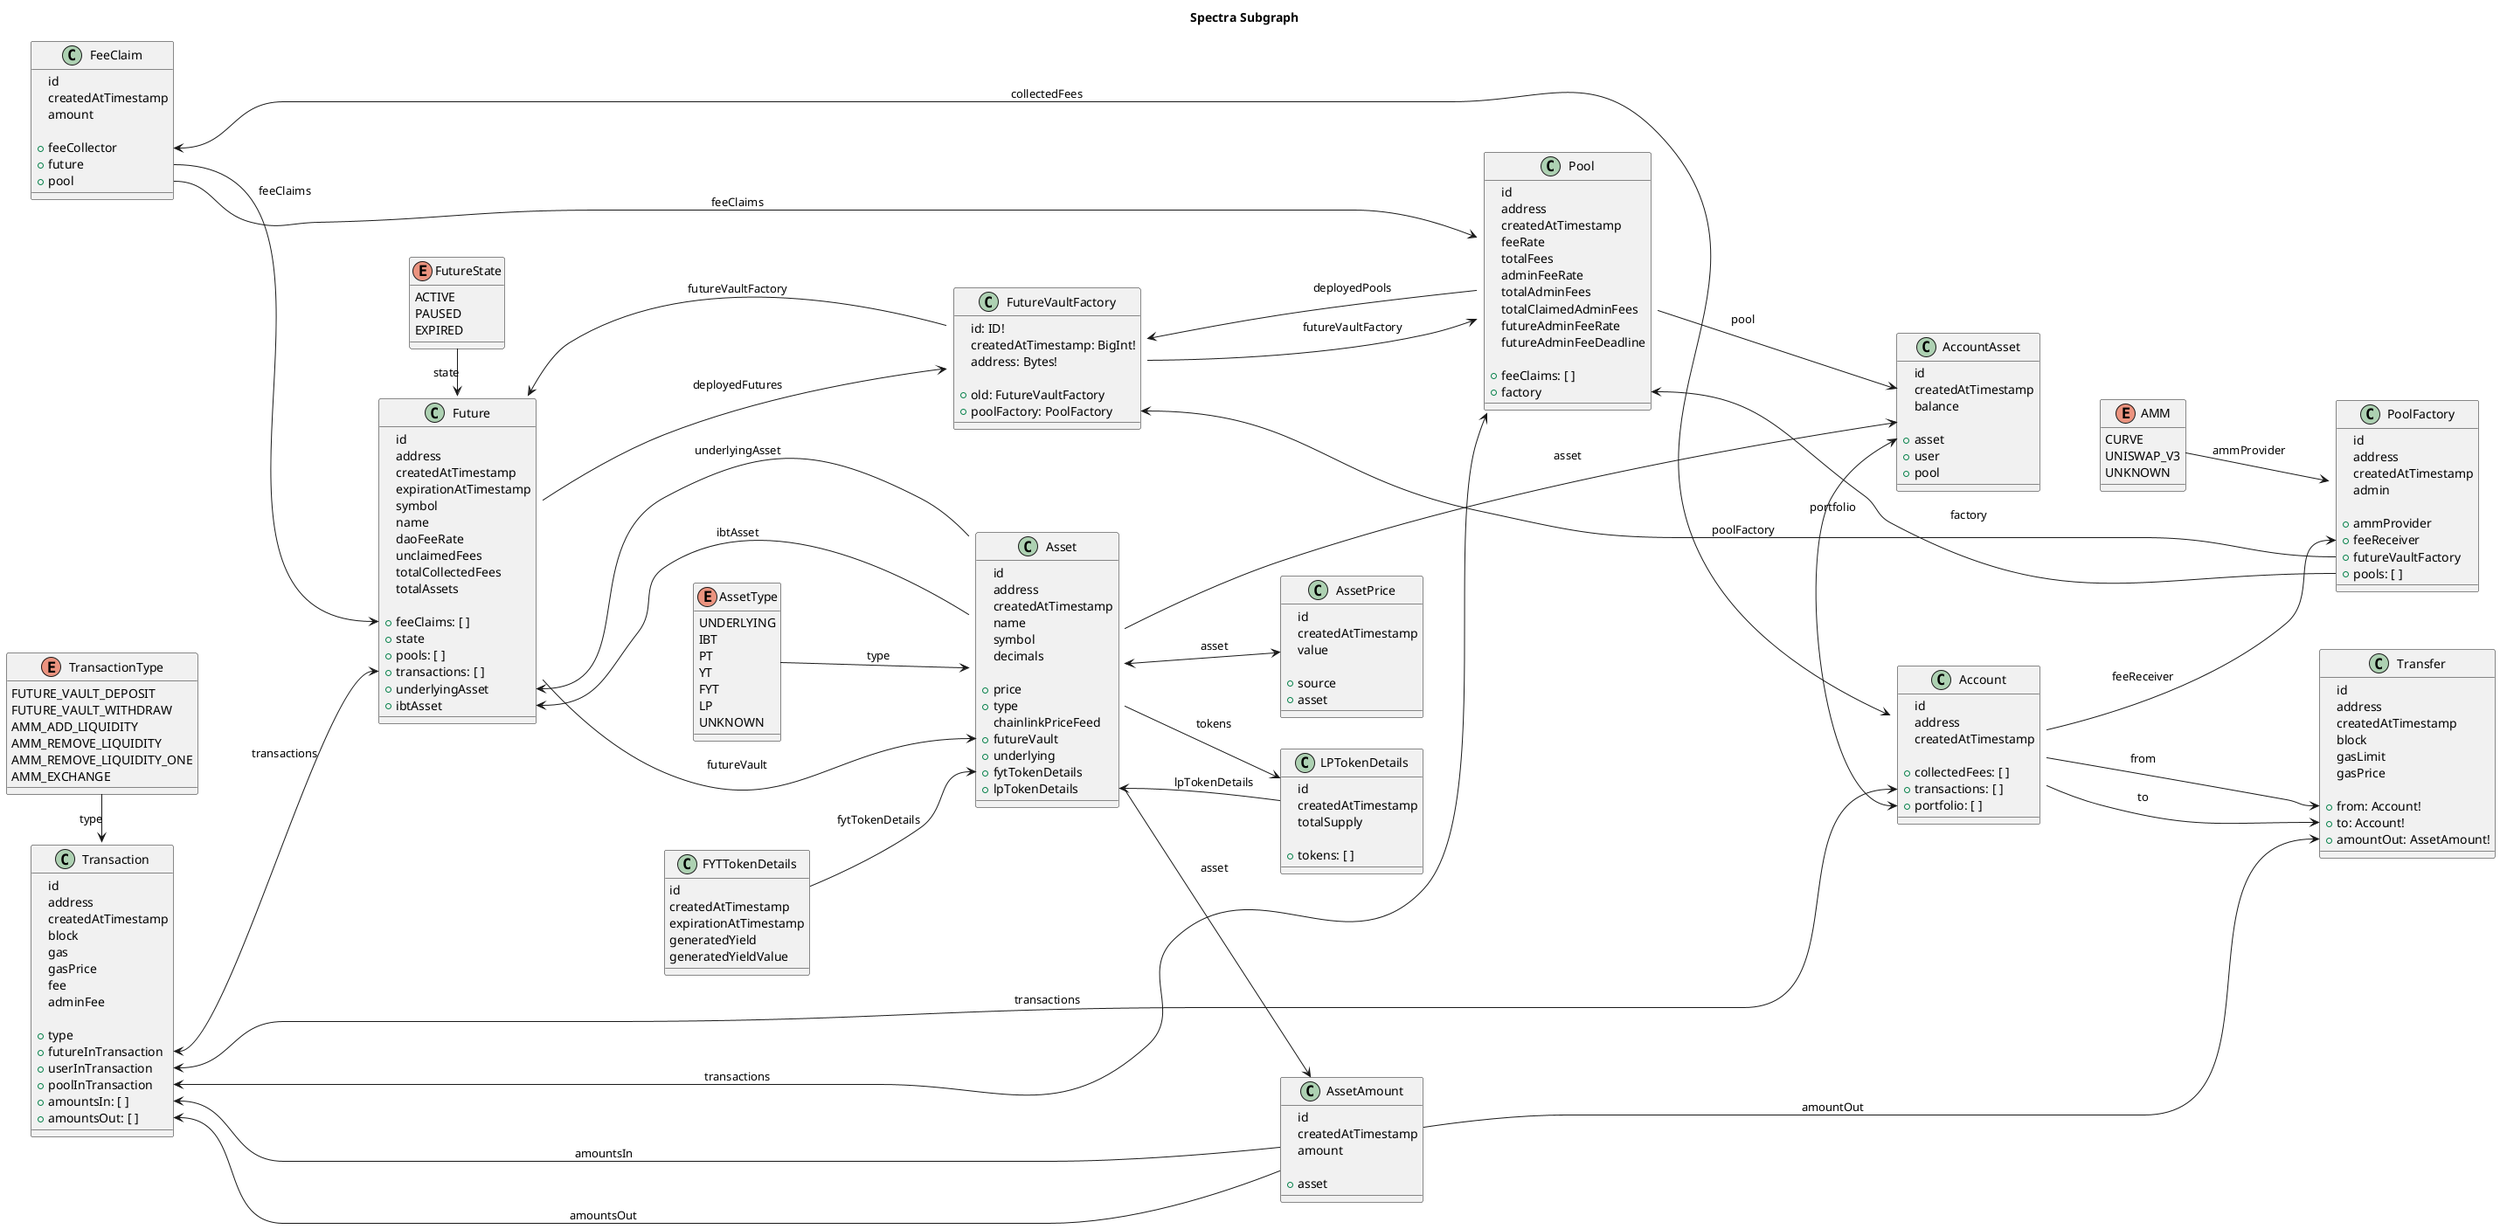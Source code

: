 @startuml
left to right direction

title Spectra Subgraph


'#####################################


enum AssetType {
    UNDERLYING
    IBT
    PT
    YT
    FYT
    LP
    UNKNOWN
}


enum TransactionType {
    FUTURE_VAULT_DEPOSIT
    FUTURE_VAULT_WITHDRAW
    AMM_ADD_LIQUIDITY
    AMM_REMOVE_LIQUIDITY
    AMM_REMOVE_LIQUIDITY_ONE
    AMM_EXCHANGE
}

enum AMM {
    CURVE
    UNISWAP_V3
    UNKNOWN
}

enum FutureState {
    ACTIVE
    PAUSED
    EXPIRED
}


'#####################################

class FutureVaultFactory {
    id: ID!
    createdAtTimestamp: BigInt!
    address: Bytes!

    + old: FutureVaultFactory
    + poolFactory: PoolFactory
}

class FeeClaim {
    id
    createdAtTimestamp
    amount

    + feeCollector
    + future
    + pool
}

class PoolFactory {
    id
    address
    createdAtTimestamp
    admin

    + ammProvider
    + feeReceiver
    + futureVaultFactory
    + pools: [ ]
}

class Future {
    id
    address
    createdAtTimestamp
    expirationAtTimestamp
    symbol
    name
    daoFeeRate
    unclaimedFees
    totalCollectedFees
    totalAssets

    + feeClaims: [ ]
    + state
    + pools: [ ]
    + transactions: [ ]
    + underlyingAsset
    + ibtAsset
}

class Pool {
    id
    address
    createdAtTimestamp
    feeRate
    totalFees
    adminFeeRate
    totalAdminFees
    totalClaimedAdminFees
    futureAdminFeeRate
    futureAdminFeeDeadline

    + feeClaims: [ ]
    + factory
}

class Account {
    id
    address
    createdAtTimestamp

    + collectedFees: [ ]
    + transactions: [ ]
    + portfolio: [ ]
}

class Transaction {
    id
    address
    createdAtTimestamp
    block
    gas
    gasPrice
    fee
    adminFee

    + type
    + futureInTransaction
    + userInTransaction
    + poolInTransaction
    + amountsIn: [ ]
    + amountsOut: [ ]
}

class Asset {
    id
    address
    createdAtTimestamp
    name
    symbol
    decimals

    + price
    + type
    chainlinkPriceFeed
    + futureVault
    + underlying
    + fytTokenDetails
    + lpTokenDetails
}

class AccountAsset {
    id
    createdAtTimestamp
    balance

    + asset
    + user
    + pool
}

class AssetAmount {
    id
    createdAtTimestamp
    amount

    + asset
}

class AssetPrice {
    id
    createdAtTimestamp
    value

    + source
    + asset
}

class FYTTokenDetails {
    id
    createdAtTimestamp
    expirationAtTimestamp
    generatedYield
    generatedYieldValue
}

class LPTokenDetails {
    id
    createdAtTimestamp
    totalSupply

    + tokens: [ ]
}

class Transfer {
    id
    address
    createdAtTimestamp
    block
    gasLimit
    gasPrice

    + from: Account!
    + to: Account!
    + amountOut: AssetAmount!
}


'#####################################


AMM --> PoolFactory : ammProvider

AssetType --> Asset : type

TransactionType -> Transaction : type

FutureState -> Future : state

FeeClaim::feeCollector <---> Account : collectedFees
FeeClaim::future ---> Future::feeClaims : feeClaims
FeeClaim::pool ---> Pool : feeClaims

PoolFactory::futureVaultFactory --> FutureVaultFactory::poolFactory : poolFactory
PoolFactory::pools --> Pool::factory : factory

FutureVaultFactory ---> Pool::futureVaultFactory : futureVaultFactory
FutureVaultFactory ---> Future::futureVaultFactory : futureVaultFactory

Future ---> FutureVaultFactory::deployedFutures : deployedFutures
Future ---> Asset::futureVault : futureVault

Pool ---> AccountAsset : pool
Pool ---> FutureVaultFactory::deployedPools : deployedPools

Account ---> PoolFactory::feeReceiver : feeReceiver
Account ---> Transfer::from : from
Account ---> Transfer::to : to

Transaction::future <---> Future::transactions : transactions
Transaction::userInTransaction <--> Account::transactions : transactions
Transaction::poolInTransaction <---> Pool::transactions : transactions

Asset ---> Future::underlyingAsset : underlyingAsset
Asset ---> Future::ibtAsset : ibtAsset
Asset ---> AccountAsset : asset
Asset --> AssetAmount : asset
Asset <--> AssetPrice : asset
Asset --> LPTokenDetails : tokens

AccountAsset <-> Account::portfolio : portfolio

AssetAmount --> Transaction::amountsIn : amountsIn
AssetAmount --> Transaction::amountsOut : amountsOut
AssetAmount --> Transfer::amountOut : amountOut

FYTTokenDetails --> Asset::fytTokenDetails : fytTokenDetails
LPTokenDetails --> Asset::lpTokenDetails : lpTokenDetails

@enduml